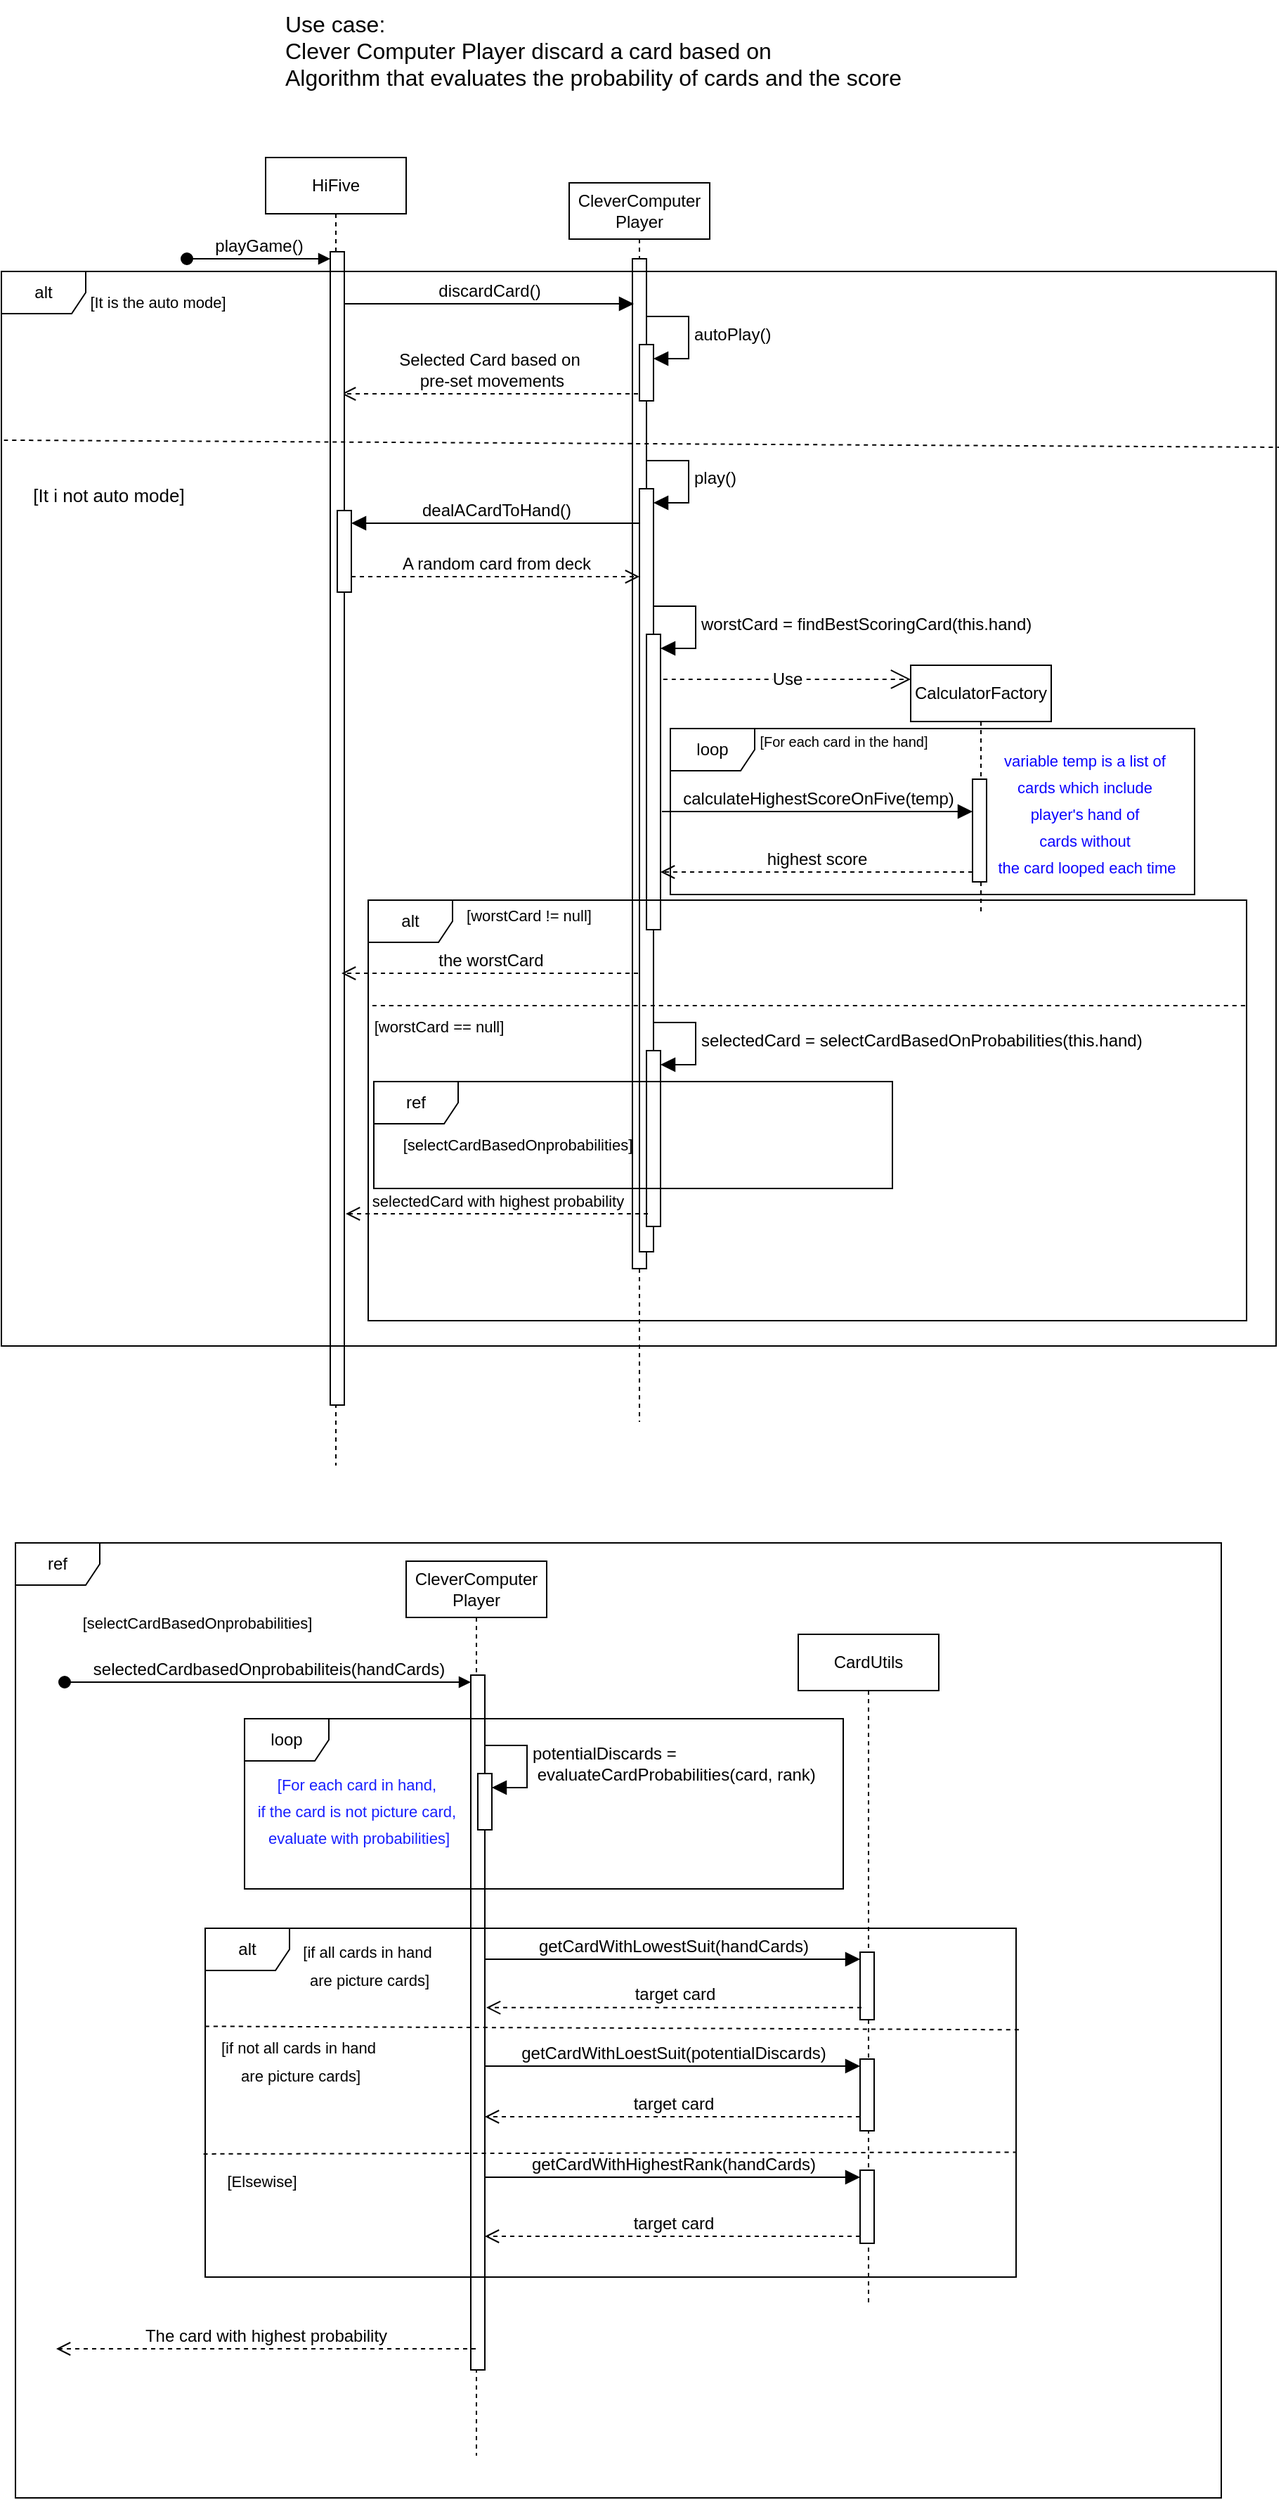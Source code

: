<mxfile version="24.7.17">
  <diagram name="Page-1" id="mr85uSsX04E2dJJrmW4X">
    <mxGraphModel dx="1792" dy="1726" grid="0" gridSize="10" guides="1" tooltips="1" connect="1" arrows="1" fold="1" page="0" pageScale="1" pageWidth="850" pageHeight="1100" math="0" shadow="0">
      <root>
        <mxCell id="0" />
        <mxCell id="1" parent="0" />
        <mxCell id="94c8SYDP5ThlQuTTb6wz-1" value="CleverComputer&lt;div&gt;Player&lt;/div&gt;" style="shape=umlLifeline;perimeter=lifelinePerimeter;whiteSpace=wrap;html=1;container=1;dropTarget=0;collapsible=0;recursiveResize=0;outlineConnect=0;portConstraint=eastwest;newEdgeStyle={&quot;curved&quot;:0,&quot;rounded&quot;:0};" vertex="1" parent="1">
          <mxGeometry x="-79" y="-372" width="100" height="881" as="geometry" />
        </mxCell>
        <mxCell id="94c8SYDP5ThlQuTTb6wz-3" value="" style="html=1;points=[[0,0,0,0,5],[0,1,0,0,-5],[1,0,0,0,5],[1,1,0,0,-5]];perimeter=orthogonalPerimeter;outlineConnect=0;targetShapes=umlLifeline;portConstraint=eastwest;newEdgeStyle={&quot;curved&quot;:0,&quot;rounded&quot;:0};" vertex="1" parent="94c8SYDP5ThlQuTTb6wz-1">
          <mxGeometry x="45" y="54" width="10" height="718" as="geometry" />
        </mxCell>
        <mxCell id="94c8SYDP5ThlQuTTb6wz-7" value="" style="html=1;points=[[0,0,0,0,5],[0,1,0,0,-5],[1,0,0,0,5],[1,1,0,0,-5]];perimeter=orthogonalPerimeter;outlineConnect=0;targetShapes=umlLifeline;portConstraint=eastwest;newEdgeStyle={&quot;curved&quot;:0,&quot;rounded&quot;:0};" vertex="1" parent="94c8SYDP5ThlQuTTb6wz-1">
          <mxGeometry x="50" y="115" width="10" height="40" as="geometry" />
        </mxCell>
        <mxCell id="94c8SYDP5ThlQuTTb6wz-8" value="autoPlay()" style="html=1;align=left;spacingLeft=2;endArrow=block;rounded=0;edgeStyle=orthogonalEdgeStyle;curved=0;rounded=0;fontSize=12;startSize=8;endSize=8;" edge="1" target="94c8SYDP5ThlQuTTb6wz-7" parent="94c8SYDP5ThlQuTTb6wz-1">
          <mxGeometry relative="1" as="geometry">
            <mxPoint x="55" y="95" as="sourcePoint" />
            <Array as="points">
              <mxPoint x="85" y="125" />
            </Array>
          </mxGeometry>
        </mxCell>
        <mxCell id="94c8SYDP5ThlQuTTb6wz-11" value="" style="html=1;points=[[0,0,0,0,5],[0,1,0,0,-5],[1,0,0,0,5],[1,1,0,0,-5]];perimeter=orthogonalPerimeter;outlineConnect=0;targetShapes=umlLifeline;portConstraint=eastwest;newEdgeStyle={&quot;curved&quot;:0,&quot;rounded&quot;:0};" vertex="1" parent="94c8SYDP5ThlQuTTb6wz-1">
          <mxGeometry x="50" y="217.5" width="10" height="542.5" as="geometry" />
        </mxCell>
        <mxCell id="94c8SYDP5ThlQuTTb6wz-12" value="play()" style="html=1;align=left;spacingLeft=2;endArrow=block;rounded=0;edgeStyle=orthogonalEdgeStyle;curved=0;rounded=0;fontSize=12;startSize=8;endSize=8;" edge="1" target="94c8SYDP5ThlQuTTb6wz-11" parent="94c8SYDP5ThlQuTTb6wz-1">
          <mxGeometry relative="1" as="geometry">
            <mxPoint x="55" y="197.5" as="sourcePoint" />
            <Array as="points">
              <mxPoint x="85" y="227.5" />
            </Array>
          </mxGeometry>
        </mxCell>
        <mxCell id="94c8SYDP5ThlQuTTb6wz-22" value="" style="html=1;points=[[0,0,0,0,5],[0,1,0,0,-5],[1,0,0,0,5],[1,1,0,0,-5]];perimeter=orthogonalPerimeter;outlineConnect=0;targetShapes=umlLifeline;portConstraint=eastwest;newEdgeStyle={&quot;curved&quot;:0,&quot;rounded&quot;:0};" vertex="1" parent="94c8SYDP5ThlQuTTb6wz-1">
          <mxGeometry x="55" y="321" width="10" height="210" as="geometry" />
        </mxCell>
        <mxCell id="94c8SYDP5ThlQuTTb6wz-23" value="worstCard = findBestScoringCard(this.hand)" style="html=1;align=left;spacingLeft=2;endArrow=block;rounded=0;edgeStyle=orthogonalEdgeStyle;curved=0;rounded=0;fontSize=12;startSize=8;endSize=8;" edge="1" target="94c8SYDP5ThlQuTTb6wz-22" parent="94c8SYDP5ThlQuTTb6wz-1">
          <mxGeometry x="0.012" relative="1" as="geometry">
            <mxPoint x="60" y="301" as="sourcePoint" />
            <Array as="points">
              <mxPoint x="90" y="331" />
            </Array>
            <mxPoint as="offset" />
          </mxGeometry>
        </mxCell>
        <mxCell id="94c8SYDP5ThlQuTTb6wz-35" value="" style="html=1;points=[[0,0,0,0,5],[0,1,0,0,-5],[1,0,0,0,5],[1,1,0,0,-5]];perimeter=orthogonalPerimeter;outlineConnect=0;targetShapes=umlLifeline;portConstraint=eastwest;newEdgeStyle={&quot;curved&quot;:0,&quot;rounded&quot;:0};" vertex="1" parent="94c8SYDP5ThlQuTTb6wz-1">
          <mxGeometry x="55" y="617" width="10" height="125" as="geometry" />
        </mxCell>
        <mxCell id="94c8SYDP5ThlQuTTb6wz-36" value="selectedCard = selectCardBasedOnProbabilities(this.hand)" style="html=1;align=left;spacingLeft=2;endArrow=block;rounded=0;edgeStyle=orthogonalEdgeStyle;curved=0;rounded=0;fontSize=12;startSize=8;endSize=8;" edge="1" target="94c8SYDP5ThlQuTTb6wz-35" parent="94c8SYDP5ThlQuTTb6wz-1">
          <mxGeometry relative="1" as="geometry">
            <mxPoint x="60" y="597" as="sourcePoint" />
            <Array as="points">
              <mxPoint x="90" y="627" />
            </Array>
          </mxGeometry>
        </mxCell>
        <mxCell id="94c8SYDP5ThlQuTTb6wz-5" value="Use case:&lt;div&gt;Clever Computer Player discard a card based on&lt;/div&gt;&lt;div&gt;Algorithm that evaluates the probability of cards and the score&lt;/div&gt;" style="text;html=1;align=left;verticalAlign=middle;resizable=0;points=[];autosize=1;strokeColor=none;fillColor=none;fontSize=16;" vertex="1" parent="1">
          <mxGeometry x="-283.5" y="-501.5" width="456" height="70" as="geometry" />
        </mxCell>
        <mxCell id="94c8SYDP5ThlQuTTb6wz-9" value="Selected Card based on&lt;div&gt;&amp;nbsp;pre-set movements&lt;/div&gt;" style="html=1;verticalAlign=bottom;endArrow=open;dashed=1;endSize=8;curved=0;rounded=0;fontSize=12;exitX=0.1;exitY=0.575;exitDx=0;exitDy=0;exitPerimeter=0;" edge="1" parent="1">
          <mxGeometry x="0.004" relative="1" as="geometry">
            <mxPoint x="-30" y="-222" as="sourcePoint" />
            <mxPoint x="-241" y="-222" as="targetPoint" />
            <mxPoint as="offset" />
          </mxGeometry>
        </mxCell>
        <mxCell id="94c8SYDP5ThlQuTTb6wz-14" value="HiFive" style="shape=umlLifeline;perimeter=lifelinePerimeter;whiteSpace=wrap;html=1;container=1;dropTarget=0;collapsible=0;recursiveResize=0;outlineConnect=0;portConstraint=eastwest;newEdgeStyle={&quot;curved&quot;:0,&quot;rounded&quot;:0};" vertex="1" parent="1">
          <mxGeometry x="-295" y="-390" width="100" height="930" as="geometry" />
        </mxCell>
        <mxCell id="94c8SYDP5ThlQuTTb6wz-16" value="" style="html=1;points=[[0,0,0,0,5],[0,1,0,0,-5],[1,0,0,0,5],[1,1,0,0,-5]];perimeter=orthogonalPerimeter;outlineConnect=0;targetShapes=umlLifeline;portConstraint=eastwest;newEdgeStyle={&quot;curved&quot;:0,&quot;rounded&quot;:0};" vertex="1" parent="94c8SYDP5ThlQuTTb6wz-14">
          <mxGeometry x="46" y="67" width="10" height="820" as="geometry" />
        </mxCell>
        <mxCell id="94c8SYDP5ThlQuTTb6wz-17" value="playGame()" style="html=1;verticalAlign=bottom;startArrow=oval;endArrow=block;startSize=8;curved=0;rounded=0;entryX=0;entryY=0;entryDx=0;entryDy=5;fontSize=12;" edge="1" target="94c8SYDP5ThlQuTTb6wz-16" parent="94c8SYDP5ThlQuTTb6wz-14">
          <mxGeometry relative="1" as="geometry">
            <mxPoint x="-56" y="72" as="sourcePoint" />
          </mxGeometry>
        </mxCell>
        <mxCell id="94c8SYDP5ThlQuTTb6wz-19" value="" style="html=1;points=[[0,0,0,0,5],[0,1,0,0,-5],[1,0,0,0,5],[1,1,0,0,-5]];perimeter=orthogonalPerimeter;outlineConnect=0;targetShapes=umlLifeline;portConstraint=eastwest;newEdgeStyle={&quot;curved&quot;:0,&quot;rounded&quot;:0};" vertex="1" parent="94c8SYDP5ThlQuTTb6wz-14">
          <mxGeometry x="51" y="251" width="10" height="58" as="geometry" />
        </mxCell>
        <mxCell id="94c8SYDP5ThlQuTTb6wz-18" value="discardCard()" style="html=1;verticalAlign=bottom;endArrow=block;curved=0;rounded=0;fontSize=12;startSize=8;endSize=8;" edge="1" parent="1" source="94c8SYDP5ThlQuTTb6wz-16">
          <mxGeometry width="80" relative="1" as="geometry">
            <mxPoint x="-113" y="-286" as="sourcePoint" />
            <mxPoint x="-33" y="-286" as="targetPoint" />
          </mxGeometry>
        </mxCell>
        <mxCell id="94c8SYDP5ThlQuTTb6wz-20" value="dealACardToHand()" style="html=1;verticalAlign=bottom;endArrow=block;curved=0;rounded=0;fontSize=12;startSize=8;endSize=8;" edge="1" target="94c8SYDP5ThlQuTTb6wz-19" parent="1">
          <mxGeometry relative="1" as="geometry">
            <mxPoint x="-29" y="-130" as="sourcePoint" />
            <mxPoint x="-145" y="-130" as="targetPoint" />
          </mxGeometry>
        </mxCell>
        <mxCell id="94c8SYDP5ThlQuTTb6wz-21" value="A random card from deck" style="html=1;verticalAlign=bottom;endArrow=open;dashed=1;endSize=8;curved=0;rounded=0;fontSize=12;" edge="1" source="94c8SYDP5ThlQuTTb6wz-19" parent="1">
          <mxGeometry relative="1" as="geometry">
            <mxPoint x="-29" y="-92" as="targetPoint" />
            <mxPoint x="-145" y="-92" as="sourcePoint" />
          </mxGeometry>
        </mxCell>
        <mxCell id="94c8SYDP5ThlQuTTb6wz-25" value="CalculatorFactory" style="shape=umlLifeline;perimeter=lifelinePerimeter;whiteSpace=wrap;html=1;container=1;dropTarget=0;collapsible=0;recursiveResize=0;outlineConnect=0;portConstraint=eastwest;newEdgeStyle={&quot;curved&quot;:0,&quot;rounded&quot;:0};" vertex="1" parent="1">
          <mxGeometry x="164" y="-29" width="100" height="175" as="geometry" />
        </mxCell>
        <mxCell id="94c8SYDP5ThlQuTTb6wz-27" value="" style="html=1;points=[[0,0,0,0,5],[0,1,0,0,-5],[1,0,0,0,5],[1,1,0,0,-5]];perimeter=orthogonalPerimeter;outlineConnect=0;targetShapes=umlLifeline;portConstraint=eastwest;newEdgeStyle={&quot;curved&quot;:0,&quot;rounded&quot;:0};" vertex="1" parent="94c8SYDP5ThlQuTTb6wz-25">
          <mxGeometry x="44" y="81" width="10" height="73" as="geometry" />
        </mxCell>
        <mxCell id="94c8SYDP5ThlQuTTb6wz-26" value="Use" style="endArrow=open;endSize=12;dashed=1;html=1;rounded=0;fontSize=12;curved=1;entryX=0;entryY=0.057;entryDx=0;entryDy=0;entryPerimeter=0;" edge="1" parent="1" target="94c8SYDP5ThlQuTTb6wz-25">
          <mxGeometry width="160" relative="1" as="geometry">
            <mxPoint x="-12" y="-19" as="sourcePoint" />
            <mxPoint x="124" y="-19" as="targetPoint" />
          </mxGeometry>
        </mxCell>
        <mxCell id="94c8SYDP5ThlQuTTb6wz-28" value="calculateHighestScoreOnFive(temp)" style="html=1;verticalAlign=bottom;endArrow=block;curved=0;rounded=0;fontSize=12;startSize=8;endSize=8;" edge="1" target="94c8SYDP5ThlQuTTb6wz-27" parent="1">
          <mxGeometry relative="1" as="geometry">
            <mxPoint x="-13" y="75" as="sourcePoint" />
            <mxPoint x="170" y="75" as="targetPoint" />
          </mxGeometry>
        </mxCell>
        <mxCell id="94c8SYDP5ThlQuTTb6wz-29" value="highest score" style="html=1;verticalAlign=bottom;endArrow=open;dashed=1;endSize=8;curved=0;rounded=0;exitX=0;exitY=1;exitDx=0;exitDy=-5;fontSize=12;" edge="1" parent="1">
          <mxGeometry relative="1" as="geometry">
            <mxPoint x="-14" y="118" as="targetPoint" />
            <mxPoint x="208" y="118" as="sourcePoint" />
          </mxGeometry>
        </mxCell>
        <mxCell id="94c8SYDP5ThlQuTTb6wz-30" value="loop" style="shape=umlFrame;whiteSpace=wrap;html=1;pointerEvents=0;" vertex="1" parent="1">
          <mxGeometry x="-7" y="16" width="373" height="118" as="geometry" />
        </mxCell>
        <mxCell id="94c8SYDP5ThlQuTTb6wz-31" value="&lt;font style=&quot;font-size: 10px;&quot;&gt;[For each card in the hand]&lt;/font&gt;" style="text;html=1;align=center;verticalAlign=middle;resizable=0;points=[];autosize=1;strokeColor=none;fillColor=none;fontSize=16;" vertex="1" parent="1">
          <mxGeometry x="47" y="7" width="138" height="31" as="geometry" />
        </mxCell>
        <mxCell id="94c8SYDP5ThlQuTTb6wz-32" value="&lt;font color=&quot;#0b03ff&quot; style=&quot;font-size: 11px;&quot;&gt;variable temp is a list of&amp;nbsp;&lt;/font&gt;&lt;div&gt;&lt;font color=&quot;#0b03ff&quot; style=&quot;font-size: 11px;&quot;&gt;cards which include&amp;nbsp;&lt;/font&gt;&lt;div&gt;&lt;font color=&quot;#0b03ff&quot; style=&quot;font-size: 11px;&quot;&gt;player&#39;s hand of&amp;nbsp;&lt;/font&gt;&lt;/div&gt;&lt;div&gt;&lt;font color=&quot;#0b03ff&quot; style=&quot;font-size: 11px;&quot;&gt;cards without&amp;nbsp;&lt;/font&gt;&lt;/div&gt;&lt;div&gt;&lt;font color=&quot;#0b03ff&quot; style=&quot;font-size: 11px;&quot;&gt;the card looped each time&lt;/font&gt;&lt;/div&gt;&lt;/div&gt;" style="text;html=1;align=center;verticalAlign=middle;resizable=0;points=[];autosize=1;strokeColor=none;fillColor=none;fontSize=16;" vertex="1" parent="1">
          <mxGeometry x="216" y="21" width="145" height="108" as="geometry" />
        </mxCell>
        <mxCell id="94c8SYDP5ThlQuTTb6wz-33" value="the worstCard" style="html=1;verticalAlign=bottom;endArrow=open;dashed=1;endSize=8;curved=0;rounded=0;fontSize=12;" edge="1" parent="1">
          <mxGeometry relative="1" as="geometry">
            <mxPoint x="-30" y="190" as="sourcePoint" />
            <mxPoint x="-241" y="190" as="targetPoint" />
          </mxGeometry>
        </mxCell>
        <mxCell id="94c8SYDP5ThlQuTTb6wz-37" value="&lt;font style=&quot;font-size: 11px;&quot;&gt;selectedCard with highest probability&lt;/font&gt;" style="html=1;verticalAlign=bottom;endArrow=open;dashed=1;endSize=8;curved=0;rounded=0;fontSize=12;" edge="1" parent="1">
          <mxGeometry relative="1" as="geometry">
            <mxPoint x="-23" y="361" as="sourcePoint" />
            <mxPoint x="-238.0" y="361" as="targetPoint" />
          </mxGeometry>
        </mxCell>
        <mxCell id="94c8SYDP5ThlQuTTb6wz-38" value="ref" style="shape=umlFrame;whiteSpace=wrap;html=1;pointerEvents=0;" vertex="1" parent="1">
          <mxGeometry x="-218" y="267" width="369" height="76" as="geometry" />
        </mxCell>
        <mxCell id="94c8SYDP5ThlQuTTb6wz-39" value="&lt;font style=&quot;font-size: 11px;&quot;&gt;[selectCardBasedOnprobabilities]&lt;/font&gt;" style="text;html=1;align=center;verticalAlign=middle;resizable=0;points=[];autosize=1;strokeColor=none;fillColor=none;fontSize=16;" vertex="1" parent="1">
          <mxGeometry x="-207" y="294" width="181" height="31" as="geometry" />
        </mxCell>
        <mxCell id="94c8SYDP5ThlQuTTb6wz-40" value="alt" style="shape=umlFrame;whiteSpace=wrap;html=1;pointerEvents=0;" vertex="1" parent="1">
          <mxGeometry x="-483" y="-309" width="907" height="764" as="geometry" />
        </mxCell>
        <mxCell id="94c8SYDP5ThlQuTTb6wz-41" value="&lt;font style=&quot;font-size: 11px;&quot;&gt;[It is the auto mode]&lt;/font&gt;" style="text;html=1;align=center;verticalAlign=middle;resizable=0;points=[];autosize=1;strokeColor=none;fillColor=none;fontSize=16;" vertex="1" parent="1">
          <mxGeometry x="-430" y="-305" width="115" height="31" as="geometry" />
        </mxCell>
        <mxCell id="94c8SYDP5ThlQuTTb6wz-42" value="" style="endArrow=none;dashed=1;html=1;rounded=0;fontSize=12;startSize=8;endSize=8;curved=1;exitX=0.002;exitY=0.157;exitDx=0;exitDy=0;exitPerimeter=0;" edge="1" parent="1" source="94c8SYDP5ThlQuTTb6wz-40">
          <mxGeometry width="50" height="50" relative="1" as="geometry">
            <mxPoint x="-189" y="-136" as="sourcePoint" />
            <mxPoint x="426" y="-184" as="targetPoint" />
          </mxGeometry>
        </mxCell>
        <mxCell id="94c8SYDP5ThlQuTTb6wz-43" value="[It i not auto mode]" style="text;html=1;align=center;verticalAlign=middle;resizable=0;points=[];autosize=1;strokeColor=none;fillColor=none;fontSize=13;" vertex="1" parent="1">
          <mxGeometry x="-470" y="-164" width="126" height="28" as="geometry" />
        </mxCell>
        <mxCell id="94c8SYDP5ThlQuTTb6wz-44" value="alt" style="shape=umlFrame;whiteSpace=wrap;html=1;pointerEvents=0;" vertex="1" parent="1">
          <mxGeometry x="-222" y="138" width="625" height="299" as="geometry" />
        </mxCell>
        <mxCell id="94c8SYDP5ThlQuTTb6wz-45" value="&lt;font style=&quot;font-size: 11px;&quot;&gt;[worstCard != null]&lt;/font&gt;" style="text;html=1;align=center;verticalAlign=middle;resizable=0;points=[];autosize=1;strokeColor=none;fillColor=none;fontSize=16;" vertex="1" parent="1">
          <mxGeometry x="-162" y="131" width="107" height="31" as="geometry" />
        </mxCell>
        <mxCell id="94c8SYDP5ThlQuTTb6wz-46" value="" style="endArrow=none;dashed=1;html=1;rounded=0;fontSize=12;startSize=8;endSize=8;curved=1;entryX=1.001;entryY=0.251;entryDx=0;entryDy=0;entryPerimeter=0;" edge="1" parent="1" target="94c8SYDP5ThlQuTTb6wz-44">
          <mxGeometry width="50" height="50" relative="1" as="geometry">
            <mxPoint x="-219" y="213" as="sourcePoint" />
            <mxPoint x="-62" y="200" as="targetPoint" />
          </mxGeometry>
        </mxCell>
        <mxCell id="94c8SYDP5ThlQuTTb6wz-47" value="&lt;font style=&quot;font-size: 11px;&quot;&gt;[worstCard == null]&lt;/font&gt;" style="text;html=1;align=center;verticalAlign=middle;resizable=0;points=[];autosize=1;strokeColor=none;fillColor=none;fontSize=16;" vertex="1" parent="1">
          <mxGeometry x="-227" y="210" width="110" height="31" as="geometry" />
        </mxCell>
        <mxCell id="94c8SYDP5ThlQuTTb6wz-48" value="CleverComputer&lt;div&gt;Player&lt;/div&gt;" style="shape=umlLifeline;perimeter=lifelinePerimeter;whiteSpace=wrap;html=1;container=1;dropTarget=0;collapsible=0;recursiveResize=0;outlineConnect=0;portConstraint=eastwest;newEdgeStyle={&quot;curved&quot;:0,&quot;rounded&quot;:0};" vertex="1" parent="1">
          <mxGeometry x="-195" y="608" width="100" height="636" as="geometry" />
        </mxCell>
        <mxCell id="94c8SYDP5ThlQuTTb6wz-49" value="" style="html=1;points=[[0,0,0,0,5],[0,1,0,0,-5],[1,0,0,0,5],[1,1,0,0,-5]];perimeter=orthogonalPerimeter;outlineConnect=0;targetShapes=umlLifeline;portConstraint=eastwest;newEdgeStyle={&quot;curved&quot;:0,&quot;rounded&quot;:0};" vertex="1" parent="94c8SYDP5ThlQuTTb6wz-48">
          <mxGeometry x="46" y="81" width="10" height="494" as="geometry" />
        </mxCell>
        <mxCell id="94c8SYDP5ThlQuTTb6wz-50" value="selectedCardbasedOnprobabiliteis(handCards)" style="html=1;verticalAlign=bottom;startArrow=oval;endArrow=block;startSize=8;curved=0;rounded=0;entryX=0;entryY=0;entryDx=0;entryDy=5;fontSize=12;" edge="1" target="94c8SYDP5ThlQuTTb6wz-49" parent="94c8SYDP5ThlQuTTb6wz-48">
          <mxGeometry relative="1" as="geometry">
            <mxPoint x="-243" y="86" as="sourcePoint" />
          </mxGeometry>
        </mxCell>
        <mxCell id="94c8SYDP5ThlQuTTb6wz-52" value="" style="html=1;points=[[0,0,0,0,5],[0,1,0,0,-5],[1,0,0,0,5],[1,1,0,0,-5]];perimeter=orthogonalPerimeter;outlineConnect=0;targetShapes=umlLifeline;portConstraint=eastwest;newEdgeStyle={&quot;curved&quot;:0,&quot;rounded&quot;:0};" vertex="1" parent="94c8SYDP5ThlQuTTb6wz-48">
          <mxGeometry x="51" y="151" width="10" height="40" as="geometry" />
        </mxCell>
        <mxCell id="94c8SYDP5ThlQuTTb6wz-53" value="potentialDiscards =&lt;div&gt;&amp;nbsp;evaluateCardProbabilities(card, rank)&lt;/div&gt;" style="html=1;align=left;spacingLeft=2;endArrow=block;rounded=0;edgeStyle=orthogonalEdgeStyle;curved=0;rounded=0;fontSize=12;startSize=8;endSize=8;" edge="1" target="94c8SYDP5ThlQuTTb6wz-52" parent="94c8SYDP5ThlQuTTb6wz-48">
          <mxGeometry relative="1" as="geometry">
            <mxPoint x="56" y="131" as="sourcePoint" />
            <Array as="points">
              <mxPoint x="86" y="161" />
            </Array>
          </mxGeometry>
        </mxCell>
        <mxCell id="94c8SYDP5ThlQuTTb6wz-51" value="CardUtils" style="shape=umlLifeline;perimeter=lifelinePerimeter;whiteSpace=wrap;html=1;container=1;dropTarget=0;collapsible=0;recursiveResize=0;outlineConnect=0;portConstraint=eastwest;newEdgeStyle={&quot;curved&quot;:0,&quot;rounded&quot;:0};" vertex="1" parent="1">
          <mxGeometry x="84" y="660" width="100" height="475" as="geometry" />
        </mxCell>
        <mxCell id="94c8SYDP5ThlQuTTb6wz-56" value="" style="html=1;points=[[0,0,0,0,5],[0,1,0,0,-5],[1,0,0,0,5],[1,1,0,0,-5]];perimeter=orthogonalPerimeter;outlineConnect=0;targetShapes=umlLifeline;portConstraint=eastwest;newEdgeStyle={&quot;curved&quot;:0,&quot;rounded&quot;:0};" vertex="1" parent="94c8SYDP5ThlQuTTb6wz-51">
          <mxGeometry x="44" y="226" width="10" height="48" as="geometry" />
        </mxCell>
        <mxCell id="94c8SYDP5ThlQuTTb6wz-59" value="" style="html=1;points=[[0,0,0,0,5],[0,1,0,0,-5],[1,0,0,0,5],[1,1,0,0,-5]];perimeter=orthogonalPerimeter;outlineConnect=0;targetShapes=umlLifeline;portConstraint=eastwest;newEdgeStyle={&quot;curved&quot;:0,&quot;rounded&quot;:0};" vertex="1" parent="94c8SYDP5ThlQuTTb6wz-51">
          <mxGeometry x="44" y="302" width="10" height="51" as="geometry" />
        </mxCell>
        <mxCell id="94c8SYDP5ThlQuTTb6wz-62" value="" style="html=1;points=[[0,0,0,0,5],[0,1,0,0,-5],[1,0,0,0,5],[1,1,0,0,-5]];perimeter=orthogonalPerimeter;outlineConnect=0;targetShapes=umlLifeline;portConstraint=eastwest;newEdgeStyle={&quot;curved&quot;:0,&quot;rounded&quot;:0};" vertex="1" parent="94c8SYDP5ThlQuTTb6wz-51">
          <mxGeometry x="44" y="381" width="10" height="52" as="geometry" />
        </mxCell>
        <mxCell id="94c8SYDP5ThlQuTTb6wz-54" value="loop" style="shape=umlFrame;whiteSpace=wrap;html=1;pointerEvents=0;" vertex="1" parent="1">
          <mxGeometry x="-310" y="720" width="426" height="121" as="geometry" />
        </mxCell>
        <mxCell id="94c8SYDP5ThlQuTTb6wz-55" value="&lt;font style=&quot;font-size: 11px;&quot;&gt;[For each card in hand,&amp;nbsp;&lt;/font&gt;&lt;div&gt;&lt;font style=&quot;font-size: 11px;&quot;&gt;if the card is not picture card,&amp;nbsp;&lt;/font&gt;&lt;/div&gt;&lt;div&gt;&lt;font style=&quot;font-size: 11px;&quot;&gt;evaluate with probabilities]&lt;/font&gt;&lt;/div&gt;" style="text;html=1;align=center;verticalAlign=middle;resizable=0;points=[];autosize=1;strokeColor=none;fillColor=none;fontSize=16;fontColor=#171FFF;" vertex="1" parent="1">
          <mxGeometry x="-310" y="749" width="162" height="70" as="geometry" />
        </mxCell>
        <mxCell id="94c8SYDP5ThlQuTTb6wz-57" value="getCardWithLowestSuit(handCards)" style="html=1;verticalAlign=bottom;endArrow=block;curved=0;rounded=0;entryX=0;entryY=0;entryDx=0;entryDy=5;fontSize=12;startSize=8;endSize=8;" edge="1" target="94c8SYDP5ThlQuTTb6wz-56" parent="1" source="94c8SYDP5ThlQuTTb6wz-49">
          <mxGeometry relative="1" as="geometry">
            <mxPoint x="58" y="891" as="sourcePoint" />
          </mxGeometry>
        </mxCell>
        <mxCell id="94c8SYDP5ThlQuTTb6wz-58" value="target card" style="html=1;verticalAlign=bottom;endArrow=open;dashed=1;endSize=8;curved=0;rounded=0;exitX=0;exitY=1;exitDx=0;exitDy=-5;fontSize=12;" edge="1" parent="1">
          <mxGeometry relative="1" as="geometry">
            <mxPoint x="-138" y="925.41" as="targetPoint" />
            <mxPoint x="129.0" y="925.41" as="sourcePoint" />
          </mxGeometry>
        </mxCell>
        <mxCell id="94c8SYDP5ThlQuTTb6wz-60" value="getCardWithLoestSuit(potentialDiscards)" style="html=1;verticalAlign=bottom;endArrow=block;curved=0;rounded=0;entryX=0;entryY=0;entryDx=0;entryDy=5;fontSize=12;startSize=8;endSize=8;" edge="1" target="94c8SYDP5ThlQuTTb6wz-59" parent="1" source="94c8SYDP5ThlQuTTb6wz-49">
          <mxGeometry relative="1" as="geometry">
            <mxPoint x="58" y="967" as="sourcePoint" />
          </mxGeometry>
        </mxCell>
        <mxCell id="94c8SYDP5ThlQuTTb6wz-61" value="target card" style="html=1;verticalAlign=bottom;endArrow=open;dashed=1;endSize=8;curved=0;rounded=0;fontSize=12;" edge="1" parent="1">
          <mxGeometry relative="1" as="geometry">
            <mxPoint x="-139" y="1003.0" as="targetPoint" />
            <mxPoint x="128.0" y="1003.0" as="sourcePoint" />
          </mxGeometry>
        </mxCell>
        <mxCell id="94c8SYDP5ThlQuTTb6wz-64" value="target card" style="html=1;verticalAlign=bottom;endArrow=open;dashed=1;endSize=8;curved=0;rounded=0;exitX=0;exitY=1;exitDx=0;exitDy=-5;fontSize=12;" edge="1" source="94c8SYDP5ThlQuTTb6wz-62" parent="1" target="94c8SYDP5ThlQuTTb6wz-49">
          <mxGeometry relative="1" as="geometry">
            <mxPoint x="58" y="1116" as="targetPoint" />
          </mxGeometry>
        </mxCell>
        <mxCell id="94c8SYDP5ThlQuTTb6wz-63" value="getCardWithHighestRank(handCards)" style="html=1;verticalAlign=bottom;endArrow=block;curved=0;rounded=0;entryX=0;entryY=0;entryDx=0;entryDy=5;fontSize=12;startSize=8;endSize=8;" edge="1" target="94c8SYDP5ThlQuTTb6wz-62" parent="1" source="94c8SYDP5ThlQuTTb6wz-49">
          <mxGeometry relative="1" as="geometry">
            <mxPoint x="58" y="1046" as="sourcePoint" />
          </mxGeometry>
        </mxCell>
        <mxCell id="94c8SYDP5ThlQuTTb6wz-65" value="The card with highest probability" style="html=1;verticalAlign=bottom;endArrow=open;dashed=1;endSize=8;curved=0;rounded=0;fontSize=12;" edge="1" parent="1" source="94c8SYDP5ThlQuTTb6wz-48">
          <mxGeometry relative="1" as="geometry">
            <mxPoint x="-187" y="1168" as="sourcePoint" />
            <mxPoint x="-444" y="1168" as="targetPoint" />
          </mxGeometry>
        </mxCell>
        <mxCell id="94c8SYDP5ThlQuTTb6wz-66" value="&lt;div&gt;alt&lt;/div&gt;" style="shape=umlFrame;whiteSpace=wrap;html=1;pointerEvents=0;" vertex="1" parent="1">
          <mxGeometry x="-338" y="869" width="577" height="248" as="geometry" />
        </mxCell>
        <mxCell id="94c8SYDP5ThlQuTTb6wz-67" value="&lt;font style=&quot;font-size: 11px;&quot;&gt;[if all cards in hand&lt;/font&gt;&lt;div&gt;&lt;font style=&quot;font-size: 11px;&quot;&gt;&amp;nbsp;are picture cards]&lt;/font&gt;&lt;/div&gt;" style="text;html=1;align=center;verticalAlign=middle;resizable=0;points=[];autosize=1;strokeColor=none;fillColor=none;fontSize=16;" vertex="1" parent="1">
          <mxGeometry x="-278" y="869" width="110" height="50" as="geometry" />
        </mxCell>
        <mxCell id="94c8SYDP5ThlQuTTb6wz-68" value="" style="endArrow=none;dashed=1;html=1;rounded=0;fontSize=12;startSize=8;endSize=8;curved=1;exitX=0;exitY=0.281;exitDx=0;exitDy=0;exitPerimeter=0;entryX=1.004;entryY=0.291;entryDx=0;entryDy=0;entryPerimeter=0;" edge="1" parent="1" source="94c8SYDP5ThlQuTTb6wz-66" target="94c8SYDP5ThlQuTTb6wz-66">
          <mxGeometry width="50" height="50" relative="1" as="geometry">
            <mxPoint x="-153" y="989" as="sourcePoint" />
            <mxPoint x="-103" y="939" as="targetPoint" />
          </mxGeometry>
        </mxCell>
        <mxCell id="94c8SYDP5ThlQuTTb6wz-70" value="&lt;font style=&quot;font-size: 11px;&quot;&gt;[if not all cards in hand&lt;/font&gt;&lt;div&gt;&lt;font style=&quot;font-size: 11px;&quot;&gt;&amp;nbsp;are picture cards]&lt;/font&gt;&lt;/div&gt;" style="text;html=1;align=center;verticalAlign=middle;resizable=0;points=[];autosize=1;strokeColor=none;fillColor=none;fontSize=16;" vertex="1" parent="1">
          <mxGeometry x="-336.5" y="937" width="128" height="50" as="geometry" />
        </mxCell>
        <mxCell id="94c8SYDP5ThlQuTTb6wz-71" value="" style="endArrow=none;dashed=1;html=1;rounded=0;fontSize=12;startSize=8;endSize=8;curved=1;entryX=0.999;entryY=0.642;entryDx=0;entryDy=0;entryPerimeter=0;exitX=-0.002;exitY=0.647;exitDx=0;exitDy=0;exitPerimeter=0;" edge="1" parent="1" source="94c8SYDP5ThlQuTTb6wz-66" target="94c8SYDP5ThlQuTTb6wz-66">
          <mxGeometry width="50" height="50" relative="1" as="geometry">
            <mxPoint x="-332" y="1028" as="sourcePoint" />
            <mxPoint x="-150" y="954" as="targetPoint" />
          </mxGeometry>
        </mxCell>
        <mxCell id="94c8SYDP5ThlQuTTb6wz-72" value="&lt;span style=&quot;font-size: 11px;&quot;&gt;[Elsewise]&lt;/span&gt;" style="text;html=1;align=center;verticalAlign=middle;resizable=0;points=[];autosize=1;strokeColor=none;fillColor=none;fontSize=16;" vertex="1" parent="1">
          <mxGeometry x="-332" y="1031" width="68" height="31" as="geometry" />
        </mxCell>
        <mxCell id="94c8SYDP5ThlQuTTb6wz-73" value="ref" style="shape=umlFrame;whiteSpace=wrap;html=1;pointerEvents=0;" vertex="1" parent="1">
          <mxGeometry x="-473" y="595" width="858" height="679" as="geometry" />
        </mxCell>
        <mxCell id="94c8SYDP5ThlQuTTb6wz-74" value="&lt;font style=&quot;font-size: 11px;&quot;&gt;[selectCardBasedOnprobabilities]&lt;/font&gt;" style="text;html=1;align=center;verticalAlign=middle;resizable=0;points=[];autosize=1;strokeColor=none;fillColor=none;fontSize=16;" vertex="1" parent="1">
          <mxGeometry x="-435" y="634" width="181" height="31" as="geometry" />
        </mxCell>
      </root>
    </mxGraphModel>
  </diagram>
</mxfile>
